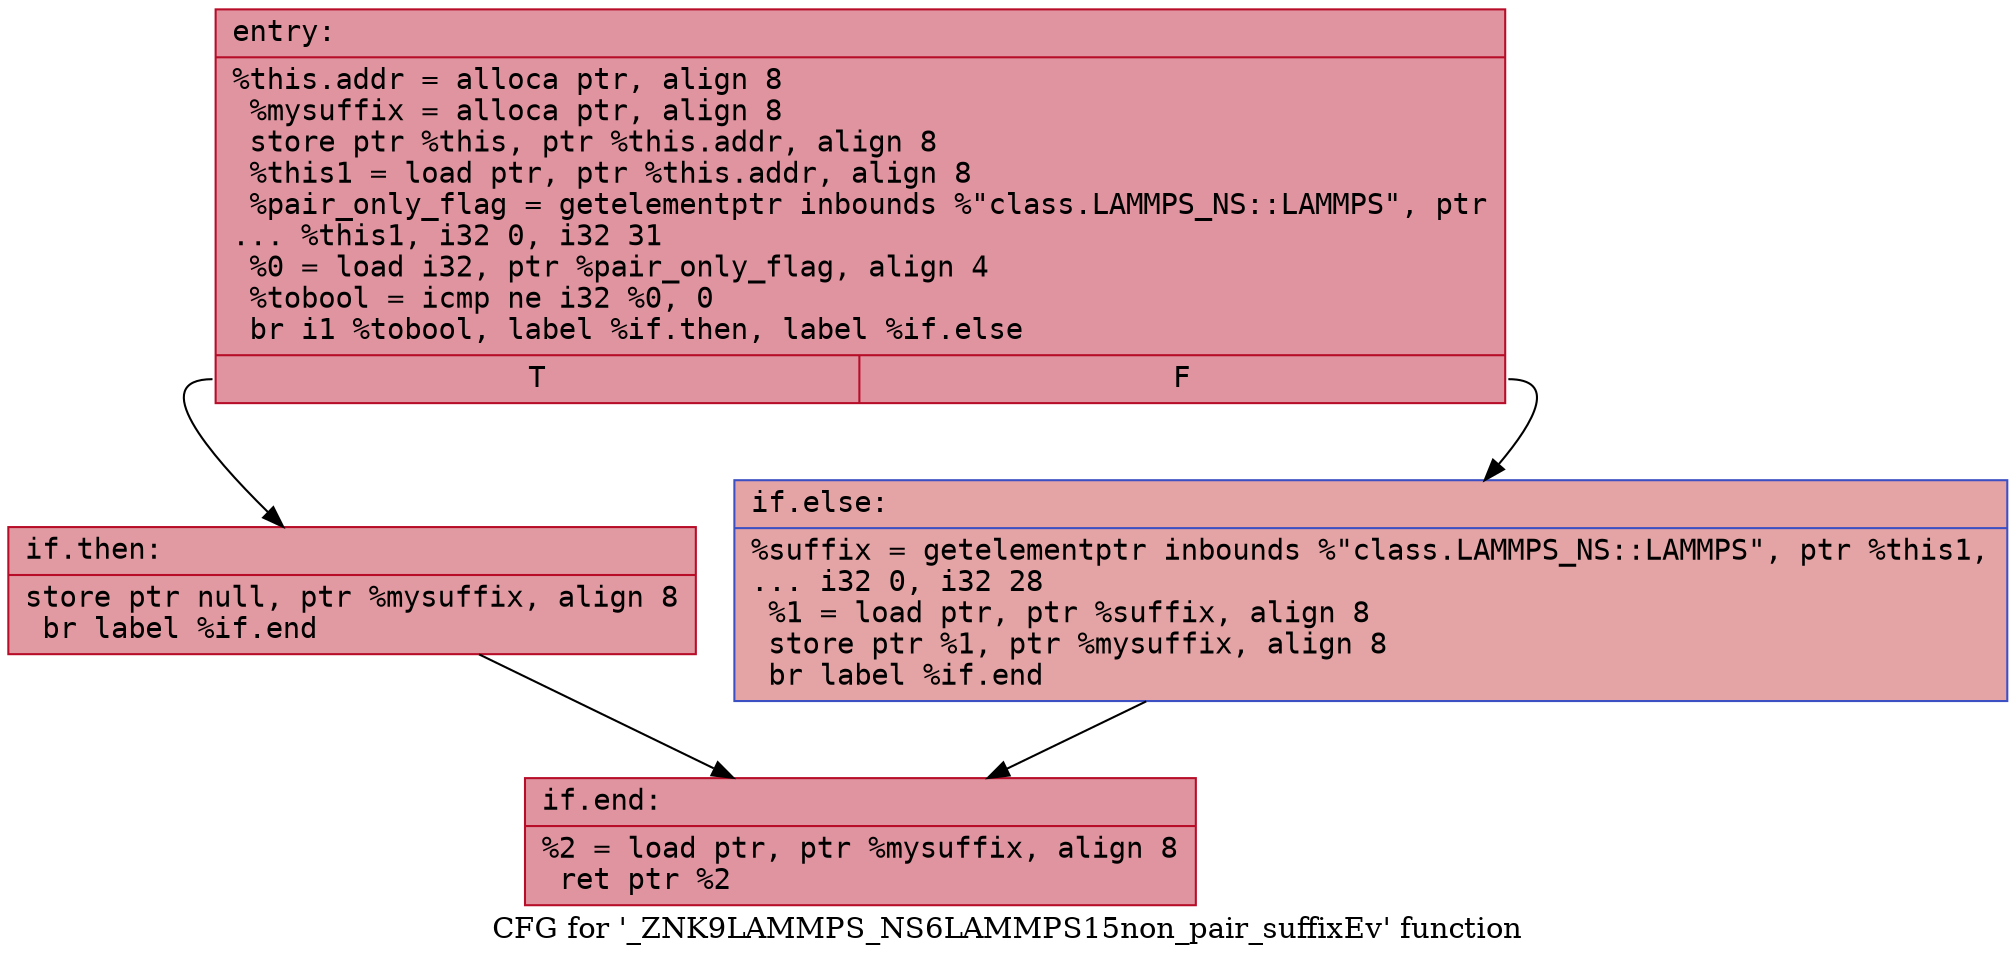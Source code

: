 digraph "CFG for '_ZNK9LAMMPS_NS6LAMMPS15non_pair_suffixEv' function" {
	label="CFG for '_ZNK9LAMMPS_NS6LAMMPS15non_pair_suffixEv' function";

	Node0x565291cd9ef0 [shape=record,color="#b70d28ff", style=filled, fillcolor="#b70d2870" fontname="Courier",label="{entry:\l|  %this.addr = alloca ptr, align 8\l  %mysuffix = alloca ptr, align 8\l  store ptr %this, ptr %this.addr, align 8\l  %this1 = load ptr, ptr %this.addr, align 8\l  %pair_only_flag = getelementptr inbounds %\"class.LAMMPS_NS::LAMMPS\", ptr\l... %this1, i32 0, i32 31\l  %0 = load i32, ptr %pair_only_flag, align 4\l  %tobool = icmp ne i32 %0, 0\l  br i1 %tobool, label %if.then, label %if.else\l|{<s0>T|<s1>F}}"];
	Node0x565291cd9ef0:s0 -> Node0x565291cda3e0[tooltip="entry -> if.then\nProbability 62.50%" ];
	Node0x565291cd9ef0:s1 -> Node0x565291cda450[tooltip="entry -> if.else\nProbability 37.50%" ];
	Node0x565291cda3e0 [shape=record,color="#b70d28ff", style=filled, fillcolor="#bb1b2c70" fontname="Courier",label="{if.then:\l|  store ptr null, ptr %mysuffix, align 8\l  br label %if.end\l}"];
	Node0x565291cda3e0 -> Node0x565291cda610[tooltip="if.then -> if.end\nProbability 100.00%" ];
	Node0x565291cda450 [shape=record,color="#3d50c3ff", style=filled, fillcolor="#c32e3170" fontname="Courier",label="{if.else:\l|  %suffix = getelementptr inbounds %\"class.LAMMPS_NS::LAMMPS\", ptr %this1,\l... i32 0, i32 28\l  %1 = load ptr, ptr %suffix, align 8\l  store ptr %1, ptr %mysuffix, align 8\l  br label %if.end\l}"];
	Node0x565291cda450 -> Node0x565291cda610[tooltip="if.else -> if.end\nProbability 100.00%" ];
	Node0x565291cda610 [shape=record,color="#b70d28ff", style=filled, fillcolor="#b70d2870" fontname="Courier",label="{if.end:\l|  %2 = load ptr, ptr %mysuffix, align 8\l  ret ptr %2\l}"];
}
